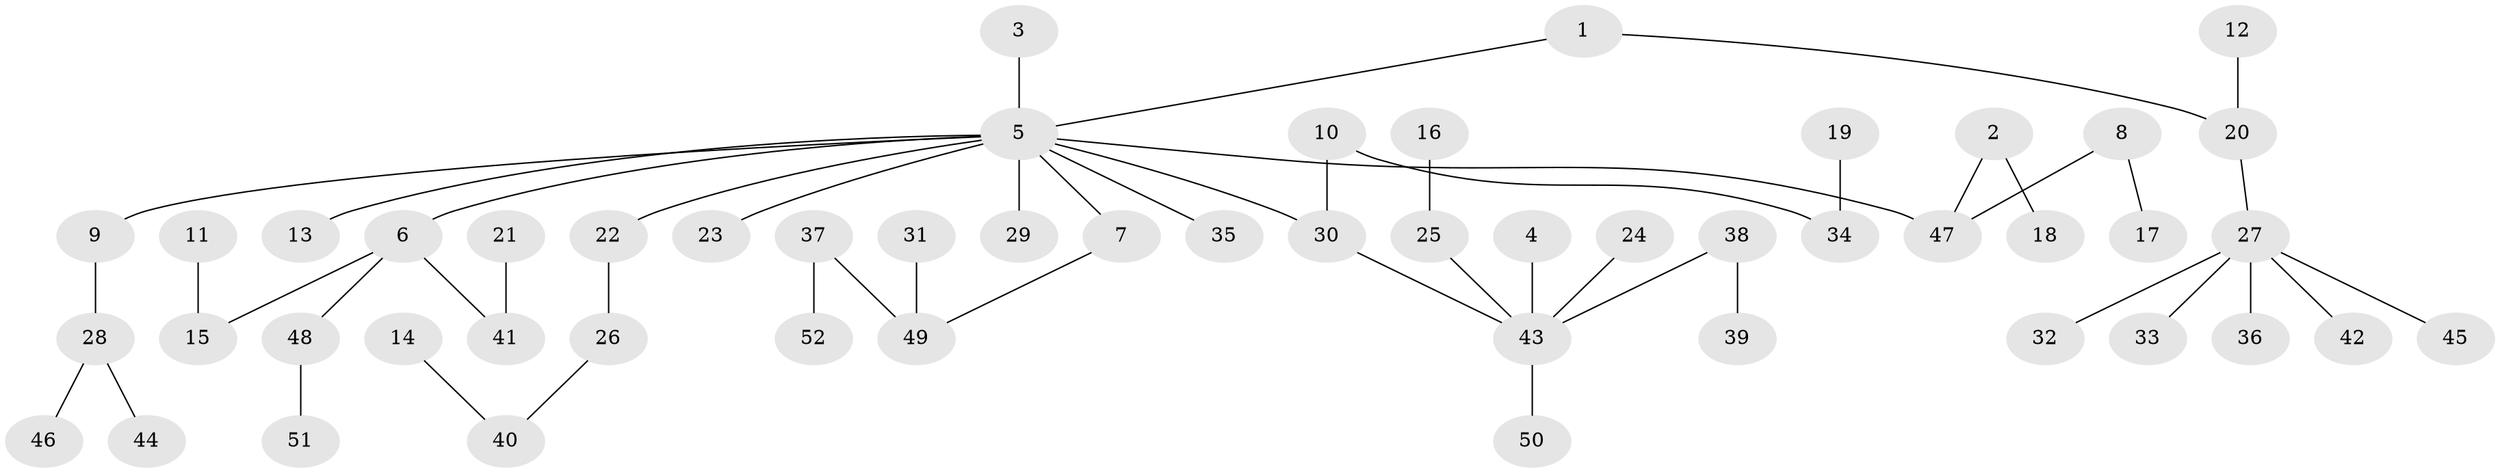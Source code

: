 // original degree distribution, {5: 0.028846153846153848, 4: 0.057692307692307696, 8: 0.019230769230769232, 3: 0.15384615384615385, 2: 0.20192307692307693, 1: 0.5288461538461539, 6: 0.009615384615384616}
// Generated by graph-tools (version 1.1) at 2025/26/03/09/25 03:26:32]
// undirected, 52 vertices, 51 edges
graph export_dot {
graph [start="1"]
  node [color=gray90,style=filled];
  1;
  2;
  3;
  4;
  5;
  6;
  7;
  8;
  9;
  10;
  11;
  12;
  13;
  14;
  15;
  16;
  17;
  18;
  19;
  20;
  21;
  22;
  23;
  24;
  25;
  26;
  27;
  28;
  29;
  30;
  31;
  32;
  33;
  34;
  35;
  36;
  37;
  38;
  39;
  40;
  41;
  42;
  43;
  44;
  45;
  46;
  47;
  48;
  49;
  50;
  51;
  52;
  1 -- 5 [weight=1.0];
  1 -- 20 [weight=1.0];
  2 -- 18 [weight=1.0];
  2 -- 47 [weight=1.0];
  3 -- 5 [weight=1.0];
  4 -- 43 [weight=1.0];
  5 -- 6 [weight=1.0];
  5 -- 7 [weight=1.0];
  5 -- 9 [weight=1.0];
  5 -- 13 [weight=1.0];
  5 -- 22 [weight=1.0];
  5 -- 23 [weight=1.0];
  5 -- 29 [weight=1.0];
  5 -- 30 [weight=1.0];
  5 -- 35 [weight=1.0];
  5 -- 47 [weight=1.0];
  6 -- 15 [weight=1.0];
  6 -- 41 [weight=1.0];
  6 -- 48 [weight=1.0];
  7 -- 49 [weight=1.0];
  8 -- 17 [weight=1.0];
  8 -- 47 [weight=1.0];
  9 -- 28 [weight=1.0];
  10 -- 30 [weight=1.0];
  10 -- 34 [weight=1.0];
  11 -- 15 [weight=1.0];
  12 -- 20 [weight=1.0];
  14 -- 40 [weight=1.0];
  16 -- 25 [weight=1.0];
  19 -- 34 [weight=1.0];
  20 -- 27 [weight=1.0];
  21 -- 41 [weight=1.0];
  22 -- 26 [weight=1.0];
  24 -- 43 [weight=1.0];
  25 -- 43 [weight=1.0];
  26 -- 40 [weight=1.0];
  27 -- 32 [weight=1.0];
  27 -- 33 [weight=1.0];
  27 -- 36 [weight=1.0];
  27 -- 42 [weight=1.0];
  27 -- 45 [weight=1.0];
  28 -- 44 [weight=1.0];
  28 -- 46 [weight=1.0];
  30 -- 43 [weight=1.0];
  31 -- 49 [weight=1.0];
  37 -- 49 [weight=1.0];
  37 -- 52 [weight=1.0];
  38 -- 39 [weight=1.0];
  38 -- 43 [weight=1.0];
  43 -- 50 [weight=1.0];
  48 -- 51 [weight=1.0];
}

